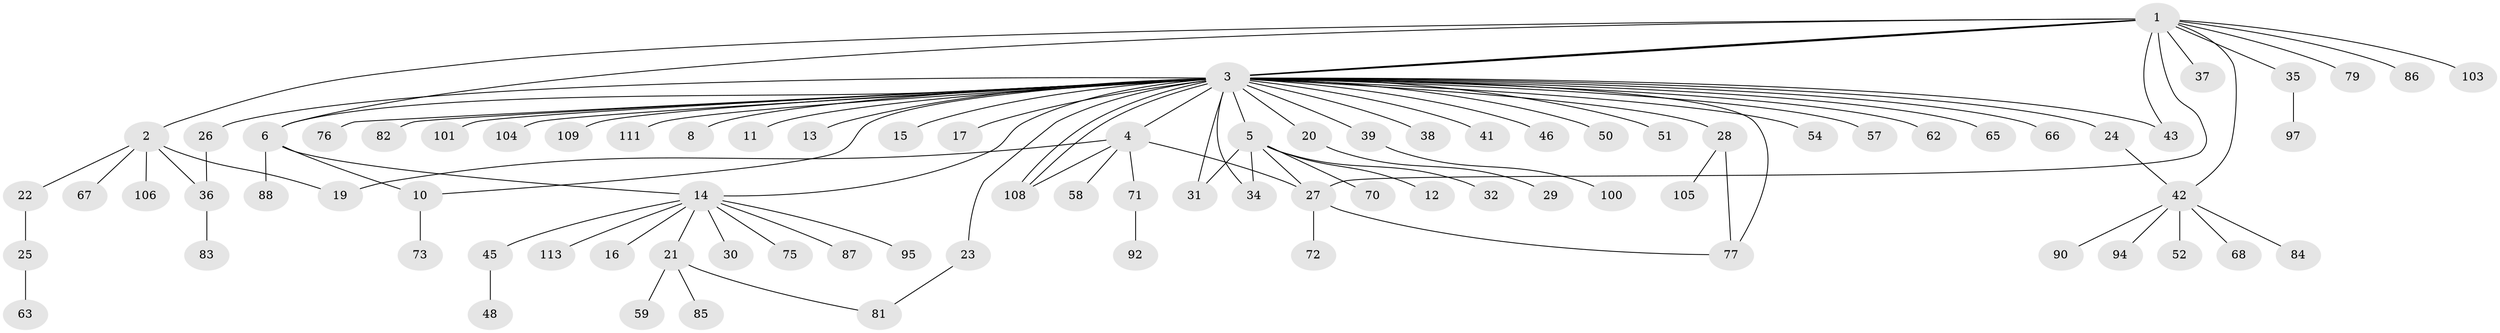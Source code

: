 // original degree distribution, {14: 0.008849557522123894, 7: 0.008849557522123894, 39: 0.008849557522123894, 4: 0.04424778761061947, 8: 0.017699115044247787, 5: 0.017699115044247787, 2: 0.22123893805309736, 1: 0.5752212389380531, 3: 0.08849557522123894, 11: 0.008849557522123894}
// Generated by graph-tools (version 1.1) at 2025/11/02/27/25 16:11:11]
// undirected, 85 vertices, 102 edges
graph export_dot {
graph [start="1"]
  node [color=gray90,style=filled];
  1 [super="+99"];
  2 [super="+49"];
  3 [super="+9"];
  4 [super="+18"];
  5 [super="+69"];
  6 [super="+7"];
  8;
  10;
  11 [super="+96"];
  12 [super="+74"];
  13;
  14 [super="+55"];
  15;
  16;
  17 [super="+80"];
  19;
  20;
  21;
  22;
  23;
  24 [super="+44"];
  25;
  26 [super="+102"];
  27 [super="+33"];
  28 [super="+40"];
  29;
  30;
  31;
  32;
  34 [super="+56"];
  35 [super="+53"];
  36 [super="+98"];
  37;
  38;
  39 [super="+89"];
  41 [super="+61"];
  42 [super="+78"];
  43 [super="+64"];
  45 [super="+47"];
  46 [super="+110"];
  48;
  50;
  51 [super="+60"];
  52;
  54;
  57;
  58;
  59;
  62;
  63;
  65 [super="+91"];
  66 [super="+112"];
  67;
  68;
  70;
  71;
  72;
  73;
  75;
  76;
  77;
  79;
  81;
  82;
  83;
  84;
  85 [super="+93"];
  86;
  87;
  88;
  90;
  92;
  94;
  95;
  97;
  100;
  101;
  103 [super="+107"];
  104;
  105;
  106;
  108;
  109;
  111;
  113;
  1 -- 2;
  1 -- 3;
  1 -- 3;
  1 -- 3;
  1 -- 6;
  1 -- 35;
  1 -- 37;
  1 -- 42;
  1 -- 43;
  1 -- 79;
  1 -- 86;
  1 -- 103;
  1 -- 27;
  2 -- 19;
  2 -- 22;
  2 -- 67;
  2 -- 106;
  2 -- 36;
  3 -- 4;
  3 -- 5;
  3 -- 6;
  3 -- 8;
  3 -- 10;
  3 -- 11;
  3 -- 13;
  3 -- 14;
  3 -- 15;
  3 -- 17;
  3 -- 20;
  3 -- 23;
  3 -- 26;
  3 -- 28;
  3 -- 31;
  3 -- 34;
  3 -- 38;
  3 -- 39;
  3 -- 43;
  3 -- 50;
  3 -- 51 [weight=2];
  3 -- 54;
  3 -- 57;
  3 -- 62;
  3 -- 66;
  3 -- 76;
  3 -- 77;
  3 -- 82;
  3 -- 101;
  3 -- 104;
  3 -- 108;
  3 -- 108;
  3 -- 109;
  3 -- 111;
  3 -- 65;
  3 -- 24;
  3 -- 41;
  3 -- 46;
  4 -- 58;
  4 -- 108;
  4 -- 19;
  4 -- 71;
  4 -- 27;
  5 -- 12;
  5 -- 27;
  5 -- 31;
  5 -- 32;
  5 -- 70;
  5 -- 34;
  6 -- 10;
  6 -- 14;
  6 -- 88;
  10 -- 73;
  14 -- 16;
  14 -- 21;
  14 -- 30;
  14 -- 45;
  14 -- 75;
  14 -- 87;
  14 -- 95;
  14 -- 113;
  20 -- 29;
  21 -- 59;
  21 -- 81;
  21 -- 85;
  22 -- 25;
  23 -- 81;
  24 -- 42;
  25 -- 63;
  26 -- 36;
  27 -- 72;
  27 -- 77;
  28 -- 77;
  28 -- 105;
  35 -- 97;
  36 -- 83;
  39 -- 100;
  42 -- 52;
  42 -- 68;
  42 -- 84;
  42 -- 90;
  42 -- 94;
  45 -- 48;
  71 -- 92;
}
